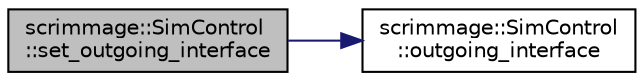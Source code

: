 digraph "scrimmage::SimControl::set_outgoing_interface"
{
 // LATEX_PDF_SIZE
  edge [fontname="Helvetica",fontsize="10",labelfontname="Helvetica",labelfontsize="10"];
  node [fontname="Helvetica",fontsize="10",shape=record];
  rankdir="LR";
  Node1 [label="scrimmage::SimControl\l::set_outgoing_interface",height=0.2,width=0.4,color="black", fillcolor="grey75", style="filled", fontcolor="black",tooltip="Set the outgoing interface for communication to external visualizers."];
  Node1 -> Node2 [color="midnightblue",fontsize="10",style="solid",fontname="Helvetica"];
  Node2 [label="scrimmage::SimControl\l::outgoing_interface",height=0.2,width=0.4,color="black", fillcolor="white", style="filled",URL="$classscrimmage_1_1SimControl.html#a7c77719d940f3222754feb9aba8848ea",tooltip="Get the outgoing interface."];
}
